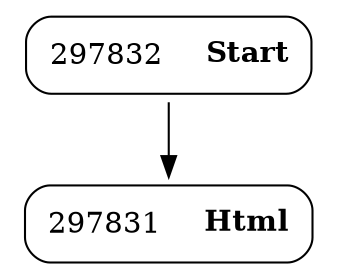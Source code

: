 digraph ast {
node [shape=none];
297831 [label=<<TABLE border='1' cellspacing='0' cellpadding='10' style='rounded' ><TR><TD border='0'>297831</TD><TD border='0'><B>Html</B></TD></TR></TABLE>>];
297832 [label=<<TABLE border='1' cellspacing='0' cellpadding='10' style='rounded' ><TR><TD border='0'>297832</TD><TD border='0'><B>Start</B></TD></TR></TABLE>>];
297832 -> 297831 [weight=2];
}
